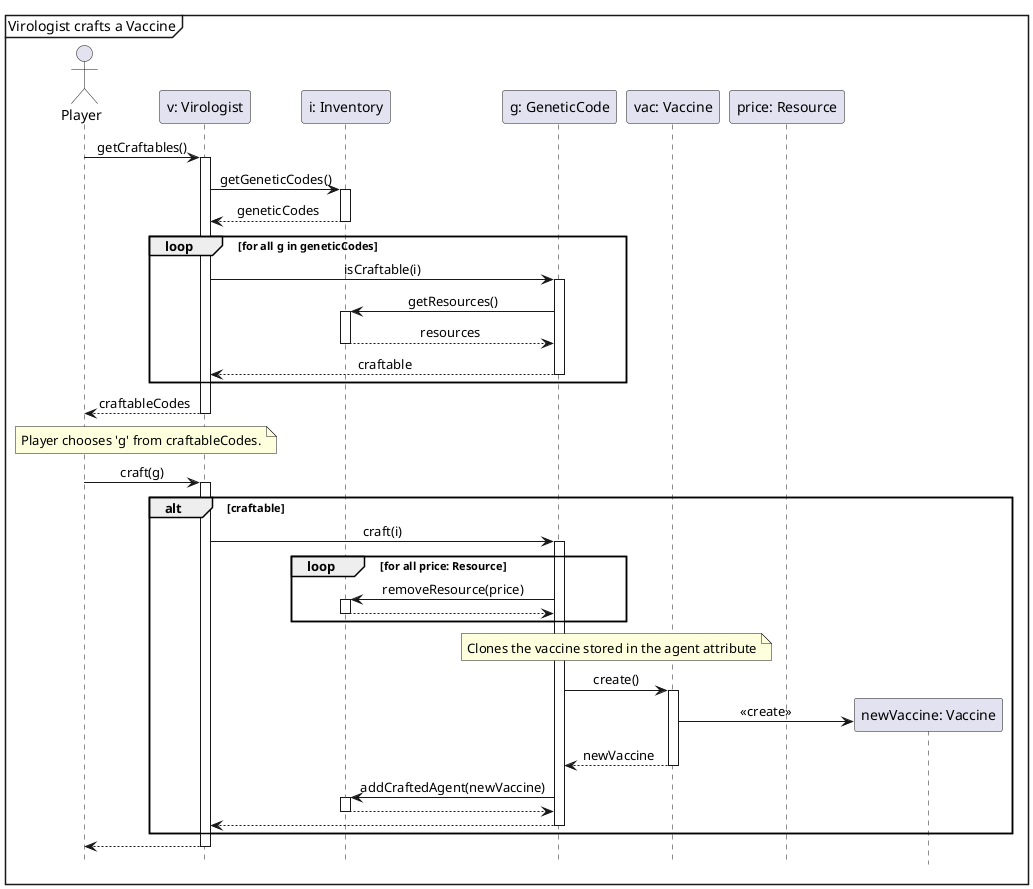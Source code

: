 @startuml
'https://plantuml.com/sequence-diagram

hide footbox
skinparam sequenceMessageAlign center

mainframe  Virologist crafts a Vaccine

actor Player as p
participant "v: Virologist" as v
participant "i: Inventory" as i
participant "g: GeneticCode" as g
participant "vac: Vaccine" as v1
participant "price: Resource"
participant "newVaccine: Vaccine" as v2

p -> v ++ : getCraftables()
    v -> i ++ : getGeneticCodes()
    return geneticCodes

    loop for all g in geneticCodes
        v -> g ++ : isCraftable(i)
            g -> i ++ : getResources()
            return resources
        return craftable
    end
return craftableCodes

note over p,v: Player chooses 'g' from craftableCodes.
p -> v ++ : craft(g)
    alt craftable
        v -> g ++ : craft(i)
            loop for all price: Resource
                g -> i ++ : removeResource(price)
                return
            end
            note over g, v1 : Clones the vaccine stored in the agent attribute
            g -> v1 ++ : create()
                v1 -> v2 ** : <<create>>
            return newVaccine
            g -> i ++ : addCraftedAgent(newVaccine)
            return
        return
    end
return

@enduml